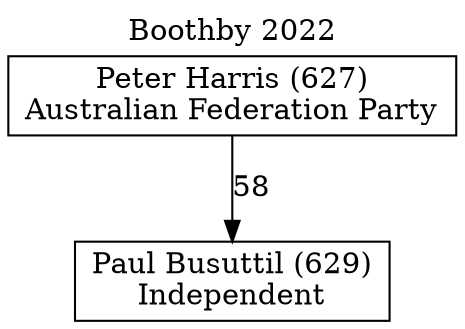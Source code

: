 // House preference flow
digraph "Paul Busuttil (629)_Boothby_2022" {
	graph [label="Boothby 2022" labelloc=t mclimit=10]
	node [shape=box]
	"Paul Busuttil (629)" [label="Paul Busuttil (629)
Independent"]
	"Peter Harris (627)" [label="Peter Harris (627)
Australian Federation Party"]
	"Peter Harris (627)" -> "Paul Busuttil (629)" [label=58]
}
